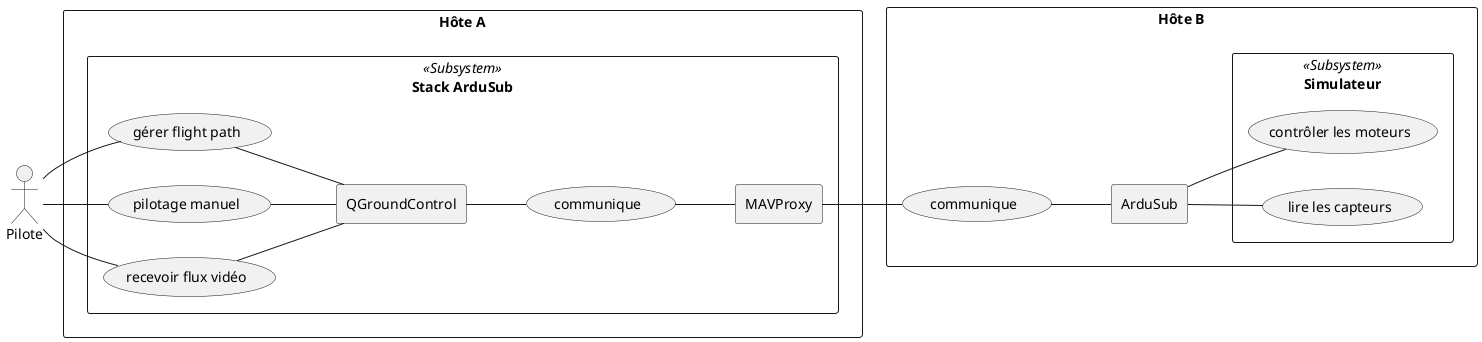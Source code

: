 @startuml

left to right direction

actor Pilote

rectangle "Hôte A" {

    rectangle "Stack ArduSub" <<Subsystem>> {

        rectangle QGroundControl
        rectangle MAVProxy

        usecase (communique) as comm1

        Pilote -- (gérer flight path)
        Pilote -- (pilotage manuel)
        Pilote -- (recevoir flux vidéo)
        (gérer flight path) -- QGroundControl
        (pilotage manuel) -- QGroundControl
        (recevoir flux vidéo) -- QGroundControl

        QGroundControl -- comm1
        comm1 -- MAVProxy

    }

}

rectangle "Hôte B" {

    rectangle ArduSub

    usecase (communique) as comm2

    MAVProxy -down- comm2
    comm2 -down- ArduSub

    rectangle Simulateur <<Subsystem>> {
        ArduSub -down- (contrôler les moteurs)
        ArduSub -down- (lire les capteurs)
    }
}

@enduml
